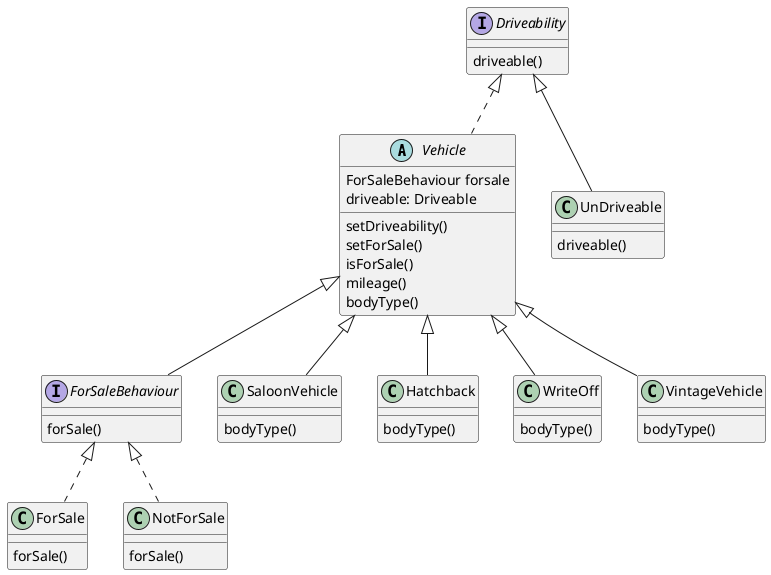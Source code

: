 @startuml

abstract class Vehicle {
ForSaleBehaviour forsale
setDriveability()
setForSale()
driveable: Driveable
isForSale()
mileage()
bodyType()

}

interface Driveability{
driveable()
}

interface ForSaleBehaviour{
forSale()
}

class ForSale {
forSale()
}

class NotForSale {
forSale()
}

class UnDriveable {
driveable()
}

class SaloonVehicle {
bodyType()
 }
class Hatchback {
bodyType()
}

class WriteOff {
bodyType()
}
class VintageVehicle {
bodyType()
}

Vehicle <|-- SaloonVehicle
Vehicle <|-- VintageVehicle
Vehicle <|-- Hatchback
Vehicle <|-- WriteOff
Driveability <|.. Vehicle
Driveability <|-- UnDriveable
ForSaleBehaviour <|.. ForSale
ForSaleBehaviour <|.. NotForSale
Vehicle <|-- ForSaleBehaviour
@enduml